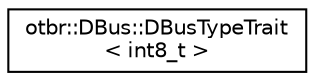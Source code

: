 digraph "Graphical Class Hierarchy"
{
  edge [fontname="Helvetica",fontsize="10",labelfontname="Helvetica",labelfontsize="10"];
  node [fontname="Helvetica",fontsize="10",shape=record];
  rankdir="LR";
  Node0 [label="otbr::DBus::DBusTypeTrait\l\< int8_t \>",height=0.2,width=0.4,color="black", fillcolor="white", style="filled",URL="$d1/d13/structotbr_1_1DBus_1_1DBusTypeTrait_3_01int8__t_01_4.html"];
}
